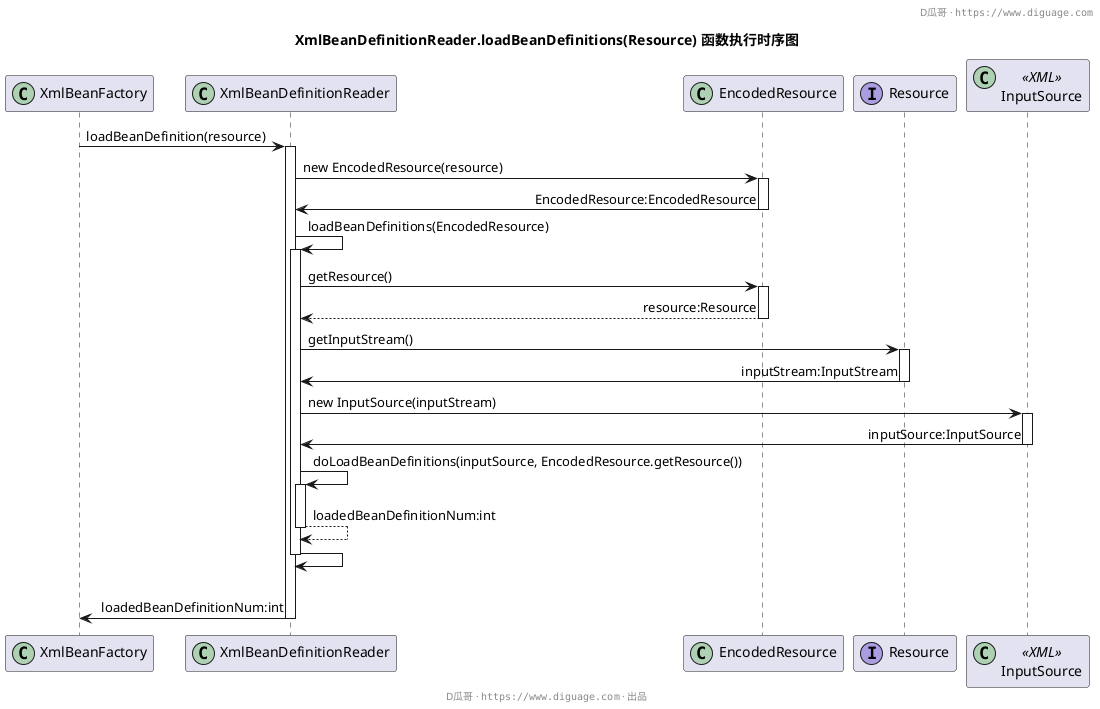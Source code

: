 @startuml
header D瓜哥 · ""https://www.diguage.com""

title **XmlBeanDefinitionReader.loadBeanDefinitions(Resource) 函数执行时序图**


'autonumber
skinparam sequenceMessageAlign direction

participant XmlBeanFactory << (C,#ADD1B2) >>
participant XmlBeanDefinitionReader << (C,#ADD1B2) >>
participant EncodedResource << (C,#ADD1B2) >>
participant Resource << (I,#AB9DE1) >>
participant InputSource << (C,#ADD1B2) >> <<XML>>


XmlBeanFactory -> XmlBeanDefinitionReader : loadBeanDefinition(resource)
activate XmlBeanDefinitionReader

    XmlBeanDefinitionReader -> EncodedResource : new EncodedResource(resource)
    activate EncodedResource
    XmlBeanDefinitionReader <- EncodedResource : EncodedResource:EncodedResource
    deactivate EncodedResource

    XmlBeanDefinitionReader -> XmlBeanDefinitionReader : loadBeanDefinitions(EncodedResource)
    activate XmlBeanDefinitionReader

        XmlBeanDefinitionReader -> EncodedResource : getResource()
        activate EncodedResource
        XmlBeanDefinitionReader <-- EncodedResource : resource:Resource
        deactivate EncodedResource

        XmlBeanDefinitionReader -> Resource : getInputStream()
        activate Resource
        XmlBeanDefinitionReader <- Resource : inputStream:InputStream
        deactivate Resource

        XmlBeanDefinitionReader -> InputSource : new InputSource(inputStream)
        activate InputSource
        XmlBeanDefinitionReader <- InputSource : inputSource:InputSource
        deactivate InputSource

        XmlBeanDefinitionReader -> XmlBeanDefinitionReader : doLoadBeanDefinitions(inputSource, EncodedResource.getResource())
        activate XmlBeanDefinitionReader
        XmlBeanDefinitionReader --> XmlBeanDefinitionReader : loadedBeanDefinitionNum:int
        deactivate XmlBeanDefinitionReader

    XmlBeanDefinitionReader -> XmlBeanDefinitionReader
    deactivate XmlBeanDefinitionReader

    |||

XmlBeanFactory <- XmlBeanDefinitionReader : loadedBeanDefinitionNum:int
deactivate XmlBeanDefinitionReader


footer D瓜哥 · ""https://www.diguage.com"" · 出品
@enduml